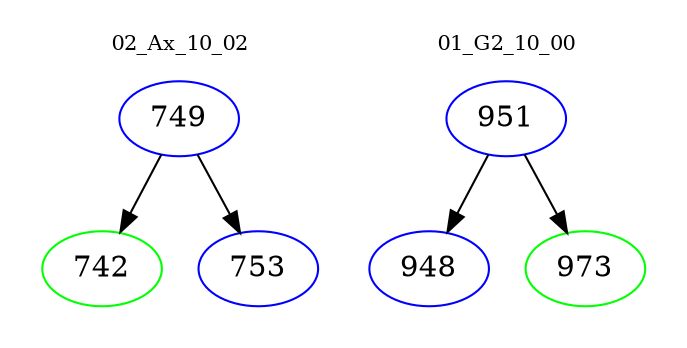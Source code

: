 digraph{
subgraph cluster_0 {
color = white
label = "02_Ax_10_02";
fontsize=10;
T0_749 [label="749", color="blue"]
T0_749 -> T0_742 [color="black"]
T0_742 [label="742", color="green"]
T0_749 -> T0_753 [color="black"]
T0_753 [label="753", color="blue"]
}
subgraph cluster_1 {
color = white
label = "01_G2_10_00";
fontsize=10;
T1_951 [label="951", color="blue"]
T1_951 -> T1_948 [color="black"]
T1_948 [label="948", color="blue"]
T1_951 -> T1_973 [color="black"]
T1_973 [label="973", color="green"]
}
}
